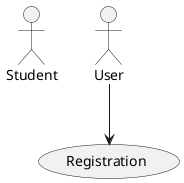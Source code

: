 @startuml

actor "Student" as Student
usecase "Registration" as Registration

User --> Registration

@enduml

